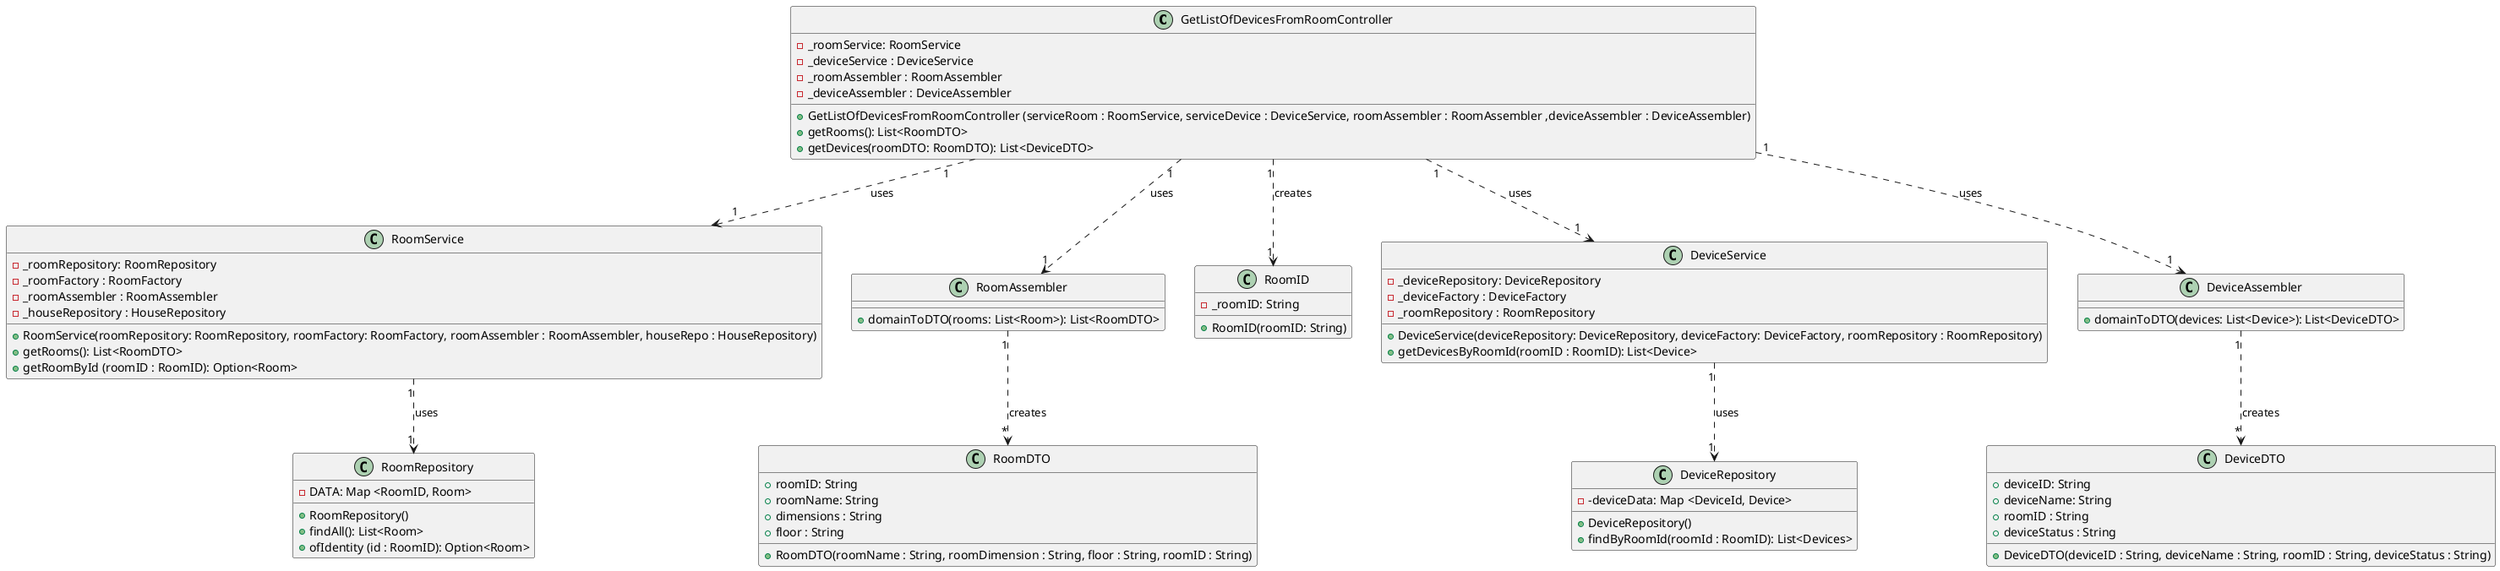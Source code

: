 @startuml
'https://plantuml.com/class-diagram

class GetListOfDevicesFromRoomController{
'Attributes'
- _roomService: RoomService
- _deviceService : DeviceService
- _roomAssembler : RoomAssembler
- _deviceAssembler : DeviceAssembler
'Methods'
+GetListOfDevicesFromRoomController (serviceRoom : RoomService, serviceDevice : DeviceService, roomAssembler : RoomAssembler ,deviceAssembler : DeviceAssembler)
+getRooms(): List<RoomDTO>
+getDevices(roomDTO: RoomDTO): List<DeviceDTO>
}

class RoomService{
'Attributes'
- _roomRepository: RoomRepository
-_roomFactory : RoomFactory
- _roomAssembler : RoomAssembler
- _houseRepository : HouseRepository
'Methods'
+RoomService(roomRepository: RoomRepository, roomFactory: RoomFactory, roomAssembler : RoomAssembler, houseRepo : HouseRepository)
+getRooms(): List<RoomDTO>
+getRoomById (roomID : RoomID): Option<Room>
}


class RoomRepository{
'Attributes'
- DATA: Map <RoomID, Room>
'Methods'
+RoomRepository()
+findAll(): List<Room>
+ofIdentity (id : RoomID): Option<Room>
}

class RoomAssembler{
'Methods'
+domainToDTO(rooms: List<Room>): List<RoomDTO>
}

class RoomDTO{
'Attributes'
+roomID: String
+roomName: String
+dimensions : String
+floor : String
'Methods'
+RoomDTO(roomName : String, roomDimension : String, floor : String, roomID : String)
}

class RoomID{
'Attributes'
- _roomID: String

'Methods'
+RoomID(roomID: String)
}

class DeviceService{
'Attributes'
- _deviceRepository: DeviceRepository
- _deviceFactory : DeviceFactory
- _roomRepository : RoomRepository

'Methods'
+DeviceService(deviceRepository: DeviceRepository, deviceFactory: DeviceFactory, roomRepository : RoomRepository)
+getDevicesByRoomId(roomID : RoomID): List<Device>
}

class DeviceRepository{
'Attributes'
- -deviceData: Map <DeviceId, Device>
'Methods'
+DeviceRepository()
+findByRoomId(roomId : RoomID): List<Devices>
}

class DeviceAssembler {
'Methods'
+domainToDTO(devices: List<Device>): List<DeviceDTO>
}

class DeviceDTO{
'Attributes'
+deviceID: String
+deviceName: String
+roomID : String
+deviceStatus : String
'Methods'
+DeviceDTO(deviceID : String, deviceName : String, roomID : String, deviceStatus : String)
}



GetListOfDevicesFromRoomController "1" ..> "1" RoomService: uses
RoomService "1" ..> "1" RoomRepository: uses
GetListOfDevicesFromRoomController "1" ..> "1" RoomAssembler: uses
RoomAssembler "1" ..> "*" RoomDTO: creates

GetListOfDevicesFromRoomController "1" ..> "1" DeviceService: uses
DeviceService "1" ..> "1" DeviceRepository: uses
GetListOfDevicesFromRoomController "1" ..> "1" DeviceAssembler: uses
DeviceAssembler "1" ..> "*" DeviceDTO: creates

GetListOfDevicesFromRoomController "1" ..> "1" RoomID: creates
@enduml